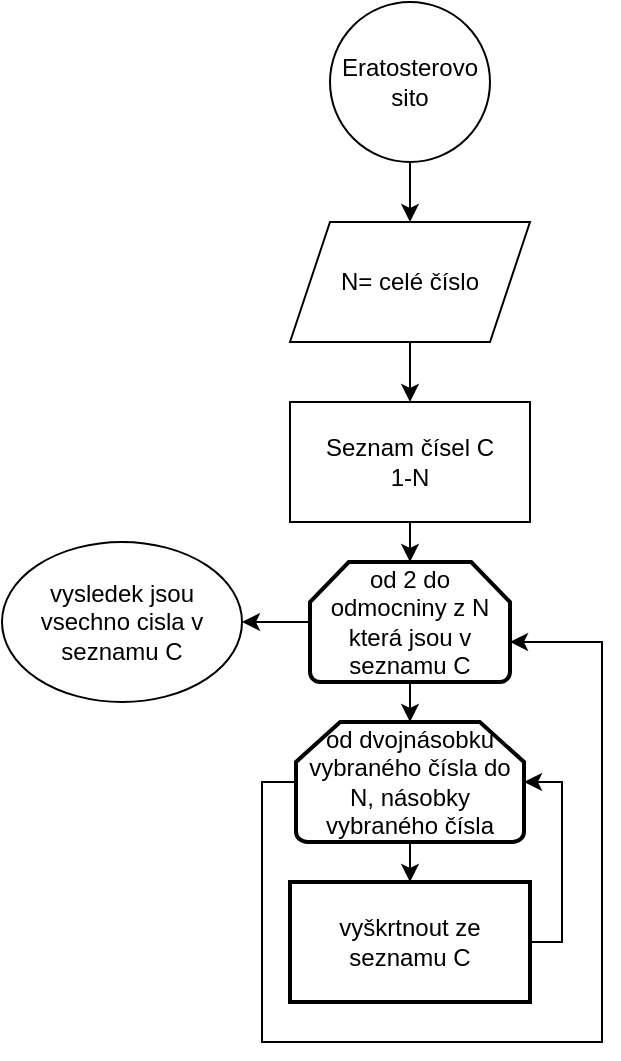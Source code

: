 <mxfile version="22.1.17" type="device">
  <diagram name="Stránka-1" id="WNIvwQ0ydk9NxvEnmw3R">
    <mxGraphModel dx="929" dy="453" grid="1" gridSize="10" guides="1" tooltips="1" connect="1" arrows="1" fold="1" page="1" pageScale="1" pageWidth="827" pageHeight="1169" math="0" shadow="0">
      <root>
        <mxCell id="0" />
        <mxCell id="1" parent="0" />
        <mxCell id="7F5zNZ3As3ux4w5lVplU-4" value="" style="edgeStyle=orthogonalEdgeStyle;rounded=0;orthogonalLoop=1;jettySize=auto;html=1;" edge="1" parent="1" source="7F5zNZ3As3ux4w5lVplU-2" target="7F5zNZ3As3ux4w5lVplU-3">
          <mxGeometry relative="1" as="geometry" />
        </mxCell>
        <mxCell id="7F5zNZ3As3ux4w5lVplU-2" value="Eratosterovo sito" style="ellipse;whiteSpace=wrap;html=1;aspect=fixed;" vertex="1" parent="1">
          <mxGeometry x="324" y="380" width="80" height="80" as="geometry" />
        </mxCell>
        <mxCell id="7F5zNZ3As3ux4w5lVplU-6" value="" style="edgeStyle=orthogonalEdgeStyle;rounded=0;orthogonalLoop=1;jettySize=auto;html=1;" edge="1" parent="1" source="7F5zNZ3As3ux4w5lVplU-3" target="7F5zNZ3As3ux4w5lVplU-5">
          <mxGeometry relative="1" as="geometry" />
        </mxCell>
        <mxCell id="7F5zNZ3As3ux4w5lVplU-3" value="N= celé číslo" style="shape=parallelogram;perimeter=parallelogramPerimeter;whiteSpace=wrap;html=1;fixedSize=1;" vertex="1" parent="1">
          <mxGeometry x="304" y="490" width="120" height="60" as="geometry" />
        </mxCell>
        <mxCell id="7F5zNZ3As3ux4w5lVplU-9" value="" style="edgeStyle=orthogonalEdgeStyle;rounded=0;orthogonalLoop=1;jettySize=auto;html=1;" edge="1" parent="1" source="7F5zNZ3As3ux4w5lVplU-5" target="7F5zNZ3As3ux4w5lVplU-7">
          <mxGeometry relative="1" as="geometry">
            <Array as="points">
              <mxPoint x="360" y="620" />
              <mxPoint x="360" y="620" />
            </Array>
          </mxGeometry>
        </mxCell>
        <mxCell id="7F5zNZ3As3ux4w5lVplU-5" value="Seznam čísel C&lt;br&gt;1-N" style="whiteSpace=wrap;html=1;" vertex="1" parent="1">
          <mxGeometry x="304" y="580" width="120" height="60" as="geometry" />
        </mxCell>
        <mxCell id="7F5zNZ3As3ux4w5lVplU-10" style="edgeStyle=orthogonalEdgeStyle;rounded=0;orthogonalLoop=1;jettySize=auto;html=1;" edge="1" parent="1" source="7F5zNZ3As3ux4w5lVplU-7" target="7F5zNZ3As3ux4w5lVplU-11">
          <mxGeometry relative="1" as="geometry">
            <mxPoint x="260" y="670" as="targetPoint" />
          </mxGeometry>
        </mxCell>
        <mxCell id="7F5zNZ3As3ux4w5lVplU-15" value="" style="edgeStyle=orthogonalEdgeStyle;rounded=0;orthogonalLoop=1;jettySize=auto;html=1;" edge="1" parent="1" source="7F5zNZ3As3ux4w5lVplU-7" target="7F5zNZ3As3ux4w5lVplU-14">
          <mxGeometry relative="1" as="geometry" />
        </mxCell>
        <mxCell id="7F5zNZ3As3ux4w5lVplU-7" value="od 2 do odmocniny z N&lt;br&gt;která jsou v seznamu C" style="strokeWidth=2;html=1;shape=mxgraph.flowchart.loop_limit;whiteSpace=wrap;" vertex="1" parent="1">
          <mxGeometry x="314" y="660" width="100" height="60" as="geometry" />
        </mxCell>
        <mxCell id="7F5zNZ3As3ux4w5lVplU-11" value="vysledek jsou vsechno cisla v seznamu C" style="ellipse;whiteSpace=wrap;html=1;" vertex="1" parent="1">
          <mxGeometry x="160" y="650" width="120" height="80" as="geometry" />
        </mxCell>
        <mxCell id="7F5zNZ3As3ux4w5lVplU-17" value="" style="edgeStyle=orthogonalEdgeStyle;rounded=0;orthogonalLoop=1;jettySize=auto;html=1;" edge="1" parent="1" source="7F5zNZ3As3ux4w5lVplU-14" target="7F5zNZ3As3ux4w5lVplU-16">
          <mxGeometry relative="1" as="geometry" />
        </mxCell>
        <mxCell id="7F5zNZ3As3ux4w5lVplU-19" style="edgeStyle=orthogonalEdgeStyle;rounded=0;orthogonalLoop=1;jettySize=auto;html=1;" edge="1" parent="1" source="7F5zNZ3As3ux4w5lVplU-14" target="7F5zNZ3As3ux4w5lVplU-7">
          <mxGeometry relative="1" as="geometry">
            <Array as="points">
              <mxPoint x="290" y="770" />
              <mxPoint x="290" y="900" />
              <mxPoint x="460" y="900" />
              <mxPoint x="460" y="700" />
            </Array>
          </mxGeometry>
        </mxCell>
        <mxCell id="7F5zNZ3As3ux4w5lVplU-14" value="od dvojnásobku vybraného čísla do N, násobky vybraného čísla" style="strokeWidth=2;html=1;shape=mxgraph.flowchart.loop_limit;whiteSpace=wrap;" vertex="1" parent="1">
          <mxGeometry x="307" y="740" width="114" height="60" as="geometry" />
        </mxCell>
        <mxCell id="7F5zNZ3As3ux4w5lVplU-18" style="edgeStyle=orthogonalEdgeStyle;rounded=0;orthogonalLoop=1;jettySize=auto;html=1;" edge="1" parent="1" source="7F5zNZ3As3ux4w5lVplU-16" target="7F5zNZ3As3ux4w5lVplU-14">
          <mxGeometry relative="1" as="geometry">
            <Array as="points">
              <mxPoint x="440" y="850" />
              <mxPoint x="440" y="770" />
            </Array>
          </mxGeometry>
        </mxCell>
        <mxCell id="7F5zNZ3As3ux4w5lVplU-16" value="vyškrtnout ze seznamu C" style="whiteSpace=wrap;html=1;strokeWidth=2;" vertex="1" parent="1">
          <mxGeometry x="304" y="820" width="120" height="60" as="geometry" />
        </mxCell>
      </root>
    </mxGraphModel>
  </diagram>
</mxfile>
